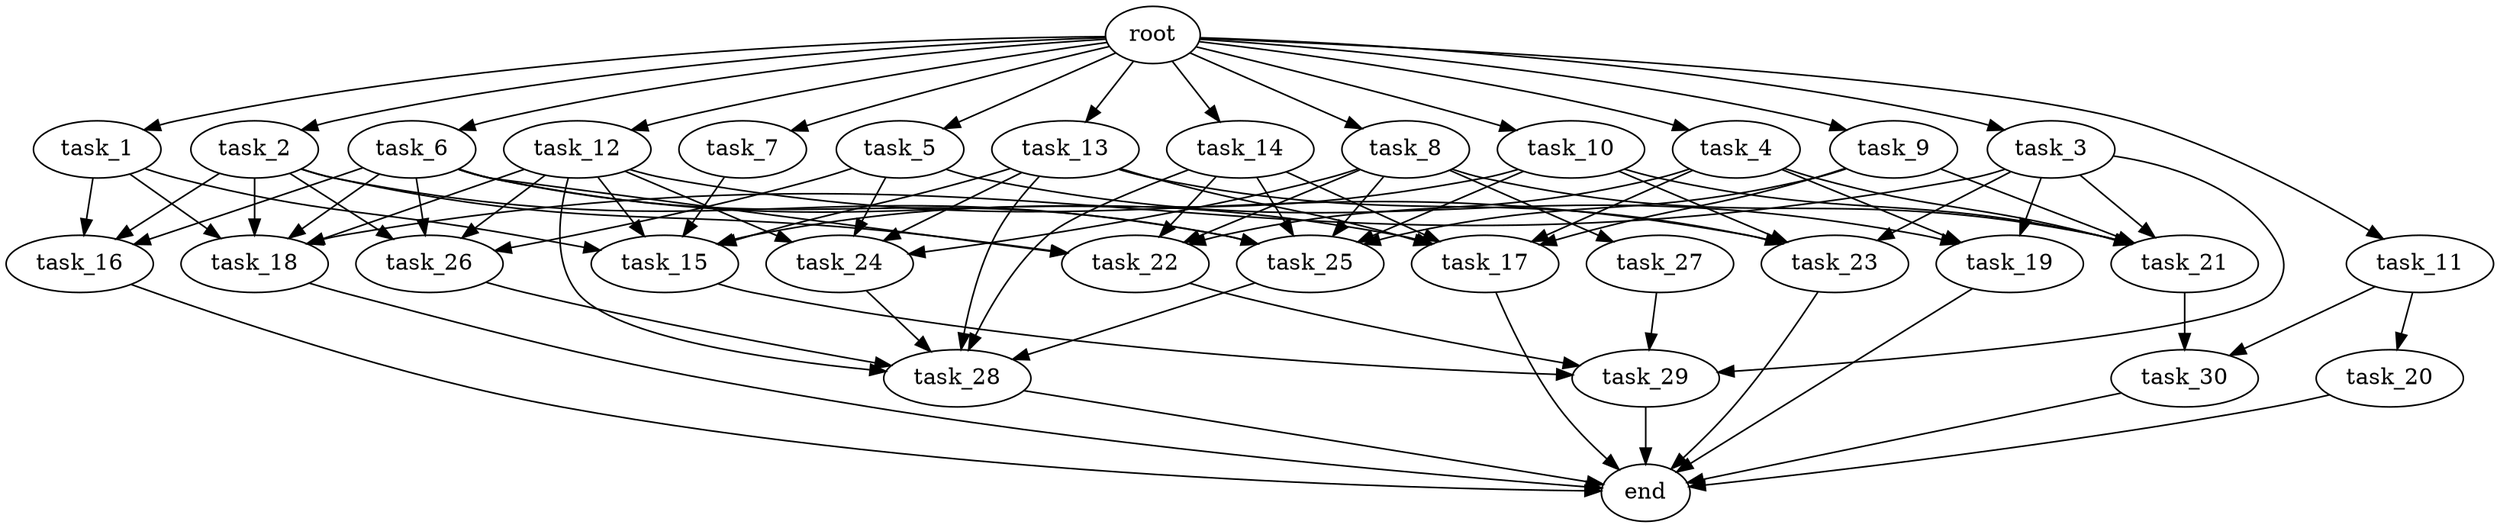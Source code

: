 digraph G {
  root [size="0.000000e+00"];
  task_1 [size="5.175491e+10"];
  task_2 [size="1.803972e+10"];
  task_3 [size="4.430360e+10"];
  task_4 [size="6.940002e+10"];
  task_5 [size="3.860321e+10"];
  task_6 [size="6.670268e+10"];
  task_7 [size="2.733926e+10"];
  task_8 [size="7.459971e+10"];
  task_9 [size="5.634077e+10"];
  task_10 [size="1.559401e+10"];
  task_11 [size="4.019363e+10"];
  task_12 [size="7.818807e+10"];
  task_13 [size="1.978900e+10"];
  task_14 [size="4.113486e+10"];
  task_15 [size="4.686329e+10"];
  task_16 [size="8.680433e+10"];
  task_17 [size="1.306420e+10"];
  task_18 [size="9.312593e+10"];
  task_19 [size="3.162830e+10"];
  task_20 [size="9.330269e+10"];
  task_21 [size="6.123637e+10"];
  task_22 [size="7.353441e+10"];
  task_23 [size="8.759290e+10"];
  task_24 [size="6.762218e+10"];
  task_25 [size="7.869836e+10"];
  task_26 [size="8.584148e+09"];
  task_27 [size="8.767816e+08"];
  task_28 [size="8.622630e+10"];
  task_29 [size="5.284743e+09"];
  task_30 [size="8.526157e+10"];
  end [size="0.000000e+00"];

  root -> task_1 [size="1.000000e-12"];
  root -> task_2 [size="1.000000e-12"];
  root -> task_3 [size="1.000000e-12"];
  root -> task_4 [size="1.000000e-12"];
  root -> task_5 [size="1.000000e-12"];
  root -> task_6 [size="1.000000e-12"];
  root -> task_7 [size="1.000000e-12"];
  root -> task_8 [size="1.000000e-12"];
  root -> task_9 [size="1.000000e-12"];
  root -> task_10 [size="1.000000e-12"];
  root -> task_11 [size="1.000000e-12"];
  root -> task_12 [size="1.000000e-12"];
  root -> task_13 [size="1.000000e-12"];
  root -> task_14 [size="1.000000e-12"];
  task_1 -> task_15 [size="9.372658e+07"];
  task_1 -> task_16 [size="2.893478e+08"];
  task_1 -> task_18 [size="1.862519e+08"];
  task_2 -> task_16 [size="2.893478e+08"];
  task_2 -> task_18 [size="1.862519e+08"];
  task_2 -> task_22 [size="1.470688e+08"];
  task_2 -> task_25 [size="1.311639e+08"];
  task_2 -> task_26 [size="2.146037e+07"];
  task_3 -> task_18 [size="1.862519e+08"];
  task_3 -> task_19 [size="1.054277e+08"];
  task_3 -> task_21 [size="1.224727e+08"];
  task_3 -> task_23 [size="2.189822e+08"];
  task_3 -> task_29 [size="1.321186e+07"];
  task_4 -> task_17 [size="2.612841e+07"];
  task_4 -> task_19 [size="1.054277e+08"];
  task_4 -> task_21 [size="1.224727e+08"];
  task_4 -> task_22 [size="1.470688e+08"];
  task_5 -> task_19 [size="1.054277e+08"];
  task_5 -> task_24 [size="1.690554e+08"];
  task_5 -> task_26 [size="2.146037e+07"];
  task_6 -> task_16 [size="2.893478e+08"];
  task_6 -> task_17 [size="2.612841e+07"];
  task_6 -> task_18 [size="1.862519e+08"];
  task_6 -> task_22 [size="1.470688e+08"];
  task_6 -> task_25 [size="1.311639e+08"];
  task_6 -> task_26 [size="2.146037e+07"];
  task_7 -> task_15 [size="9.372658e+07"];
  task_8 -> task_21 [size="1.224727e+08"];
  task_8 -> task_22 [size="1.470688e+08"];
  task_8 -> task_24 [size="1.690554e+08"];
  task_8 -> task_25 [size="1.311639e+08"];
  task_8 -> task_27 [size="8.767816e+06"];
  task_9 -> task_17 [size="2.612841e+07"];
  task_9 -> task_21 [size="1.224727e+08"];
  task_9 -> task_25 [size="1.311639e+08"];
  task_10 -> task_15 [size="9.372658e+07"];
  task_10 -> task_21 [size="1.224727e+08"];
  task_10 -> task_23 [size="2.189822e+08"];
  task_10 -> task_25 [size="1.311639e+08"];
  task_11 -> task_20 [size="9.330269e+08"];
  task_11 -> task_30 [size="4.263078e+08"];
  task_12 -> task_15 [size="9.372658e+07"];
  task_12 -> task_18 [size="1.862519e+08"];
  task_12 -> task_23 [size="2.189822e+08"];
  task_12 -> task_24 [size="1.690554e+08"];
  task_12 -> task_26 [size="2.146037e+07"];
  task_12 -> task_28 [size="1.437105e+08"];
  task_13 -> task_15 [size="9.372658e+07"];
  task_13 -> task_17 [size="2.612841e+07"];
  task_13 -> task_23 [size="2.189822e+08"];
  task_13 -> task_24 [size="1.690554e+08"];
  task_13 -> task_28 [size="1.437105e+08"];
  task_14 -> task_17 [size="2.612841e+07"];
  task_14 -> task_22 [size="1.470688e+08"];
  task_14 -> task_25 [size="1.311639e+08"];
  task_14 -> task_28 [size="1.437105e+08"];
  task_15 -> task_29 [size="1.321186e+07"];
  task_16 -> end [size="1.000000e-12"];
  task_17 -> end [size="1.000000e-12"];
  task_18 -> end [size="1.000000e-12"];
  task_19 -> end [size="1.000000e-12"];
  task_20 -> end [size="1.000000e-12"];
  task_21 -> task_30 [size="4.263078e+08"];
  task_22 -> task_29 [size="1.321186e+07"];
  task_23 -> end [size="1.000000e-12"];
  task_24 -> task_28 [size="1.437105e+08"];
  task_25 -> task_28 [size="1.437105e+08"];
  task_26 -> task_28 [size="1.437105e+08"];
  task_27 -> task_29 [size="1.321186e+07"];
  task_28 -> end [size="1.000000e-12"];
  task_29 -> end [size="1.000000e-12"];
  task_30 -> end [size="1.000000e-12"];
}

